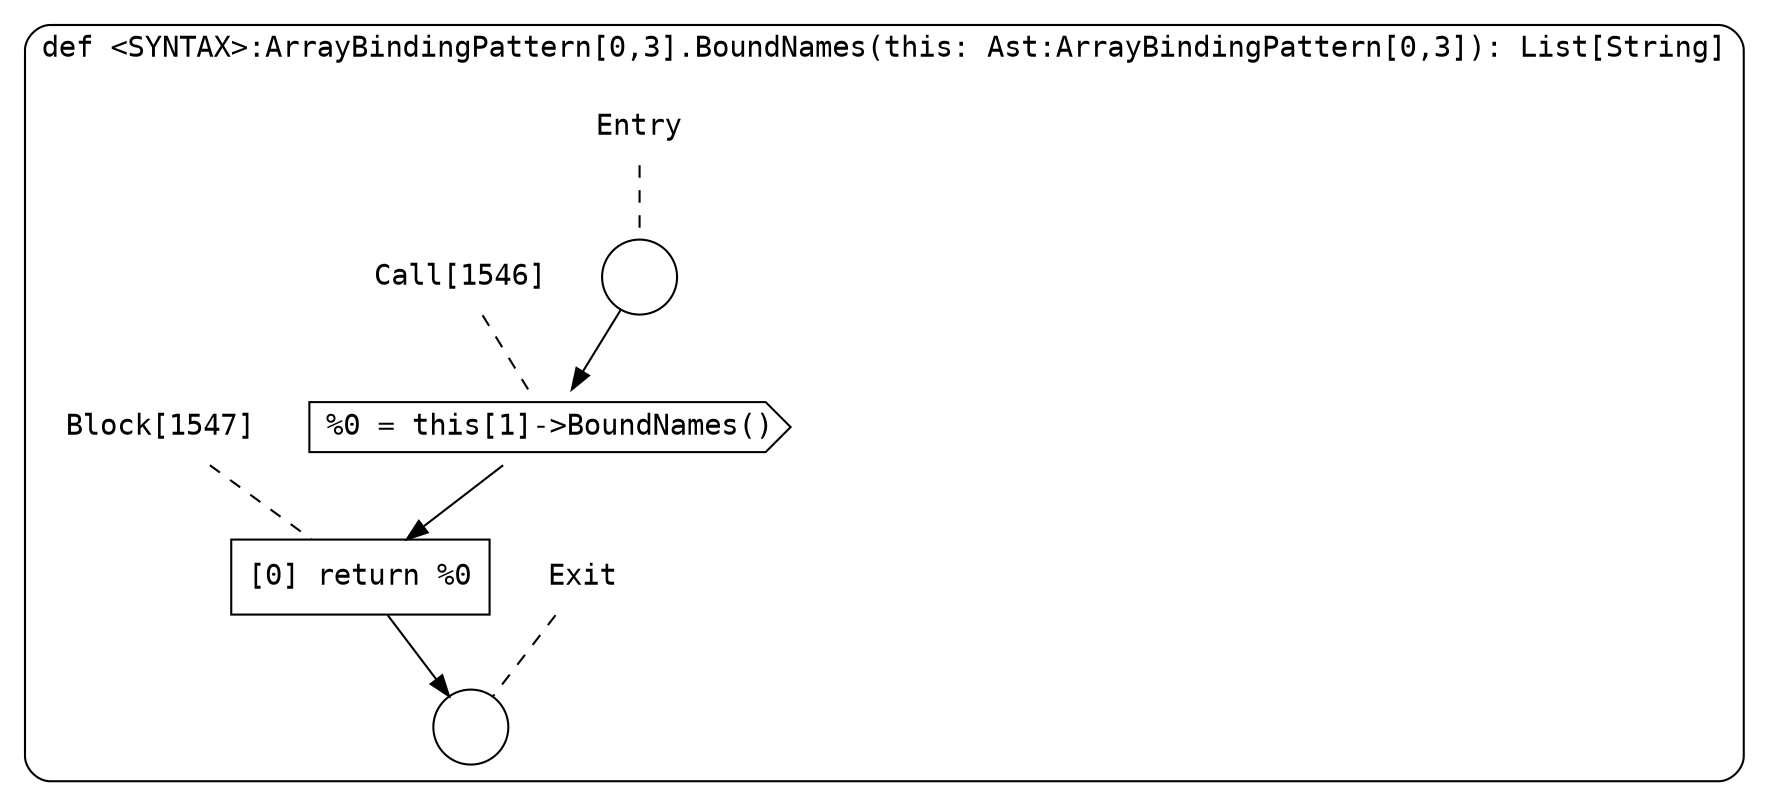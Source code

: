digraph {
  graph [fontname = "Consolas"]
  node [fontname = "Consolas"]
  edge [fontname = "Consolas"]
  subgraph cluster190 {
    label = "def <SYNTAX>:ArrayBindingPattern[0,3].BoundNames(this: Ast:ArrayBindingPattern[0,3]): List[String]"
    style = rounded
    cluster190_entry_name [shape=none, label=<<font color="black">Entry</font>>]
    cluster190_entry_name -> cluster190_entry [arrowhead=none, color="black", style=dashed]
    cluster190_entry [shape=circle label=" " color="black" fillcolor="white" style=filled]
    cluster190_entry -> node1546 [color="black"]
    cluster190_exit_name [shape=none, label=<<font color="black">Exit</font>>]
    cluster190_exit_name -> cluster190_exit [arrowhead=none, color="black", style=dashed]
    cluster190_exit [shape=circle label=" " color="black" fillcolor="white" style=filled]
    node1546_name [shape=none, label=<<font color="black">Call[1546]</font>>]
    node1546_name -> node1546 [arrowhead=none, color="black", style=dashed]
    node1546 [shape=cds, label=<<font color="black">%0 = this[1]-&gt;BoundNames()</font>> color="black" fillcolor="white", style=filled]
    node1546 -> node1547 [color="black"]
    node1547_name [shape=none, label=<<font color="black">Block[1547]</font>>]
    node1547_name -> node1547 [arrowhead=none, color="black", style=dashed]
    node1547 [shape=box, label=<<font color="black">[0] return %0<BR ALIGN="LEFT"/></font>> color="black" fillcolor="white", style=filled]
    node1547 -> cluster190_exit [color="black"]
  }
}